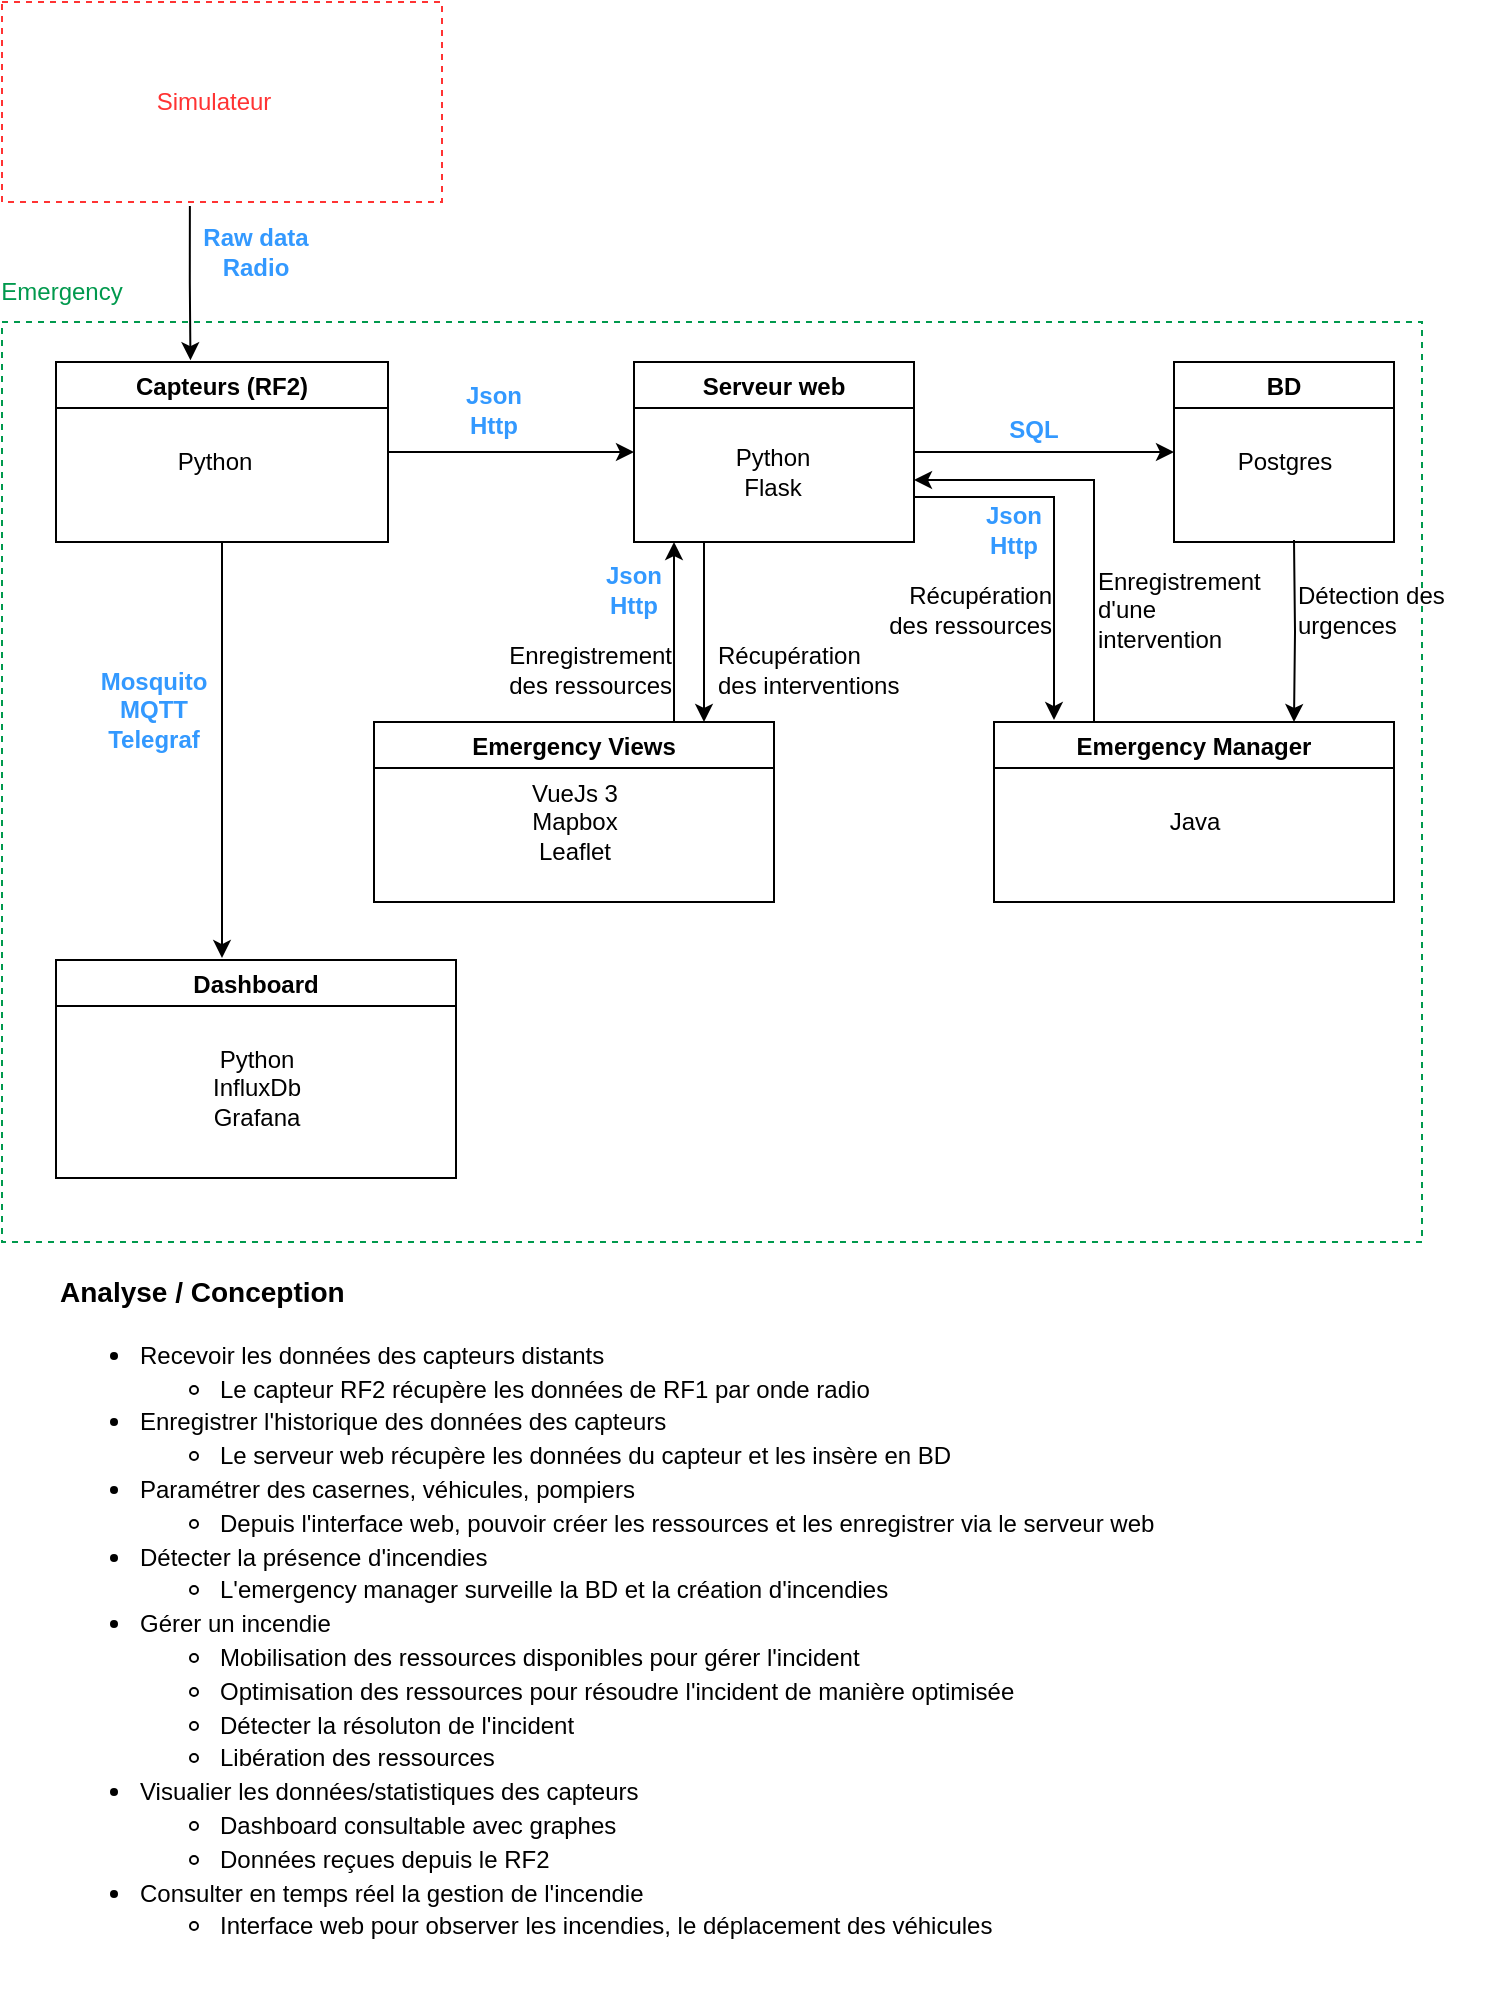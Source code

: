 <mxfile version="15.9.1" type="device"><diagram id="2DaSASi_oEIi0lbYoYUw" name="Page-1"><mxGraphModel dx="1102" dy="600" grid="1" gridSize="10" guides="1" tooltips="1" connect="1" arrows="1" fold="1" page="1" pageScale="1" pageWidth="827" pageHeight="1169" math="0" shadow="0"><root><mxCell id="0"/><mxCell id="1" parent="0"/><mxCell id="_o-O1-VN6g8-_WOIVKaW-1" value="" style="rounded=0;whiteSpace=wrap;html=1;dashed=1;fontColor=#00994D;strokeColor=#00994D;fillColor=none;" vertex="1" parent="1"><mxGeometry x="54" y="190" width="710" height="460" as="geometry"/></mxCell><mxCell id="_o-O1-VN6g8-_WOIVKaW-6" style="edgeStyle=orthogonalEdgeStyle;rounded=0;orthogonalLoop=1;jettySize=auto;html=1;entryX=0.405;entryY=-0.01;entryDx=0;entryDy=0;entryPerimeter=0;fontColor=#FF3333;exitX=0.427;exitY=1.02;exitDx=0;exitDy=0;exitPerimeter=0;" edge="1" parent="1" source="_o-O1-VN6g8-_WOIVKaW-2" target="_o-O1-VN6g8-_WOIVKaW-8"><mxGeometry relative="1" as="geometry"><mxPoint x="155" y="60" as="sourcePoint"/></mxGeometry></mxCell><mxCell id="_o-O1-VN6g8-_WOIVKaW-2" value="" style="rounded=0;whiteSpace=wrap;html=1;dashed=1;fontColor=#00994D;strokeColor=#FF3333;fillColor=none;" vertex="1" parent="1"><mxGeometry x="54" y="30" width="220" height="100" as="geometry"/></mxCell><mxCell id="_o-O1-VN6g8-_WOIVKaW-3" value="&lt;font color=&quot;#FF3333&quot;&gt;Simulateur&lt;/font&gt;" style="text;html=1;strokeColor=none;fillColor=none;align=center;verticalAlign=middle;whiteSpace=wrap;rounded=0;dashed=1;fontColor=#00994D;" vertex="1" parent="1"><mxGeometry x="130" y="65" width="60" height="30" as="geometry"/></mxCell><mxCell id="_o-O1-VN6g8-_WOIVKaW-4" value="Emergency" style="text;html=1;strokeColor=none;fillColor=none;align=center;verticalAlign=middle;whiteSpace=wrap;rounded=0;dashed=1;fontColor=#00994D;" vertex="1" parent="1"><mxGeometry x="54" y="160" width="60" height="30" as="geometry"/></mxCell><mxCell id="_o-O1-VN6g8-_WOIVKaW-7" value="&lt;div&gt;&lt;font color=&quot;#3399FF&quot;&gt;&lt;b&gt;Raw data&lt;/b&gt;&lt;/font&gt;&lt;/div&gt;&lt;div&gt;&lt;font color=&quot;#3399FF&quot;&gt;&lt;b&gt;Radio&lt;br&gt;&lt;/b&gt;&lt;/font&gt;&lt;/div&gt;" style="text;html=1;strokeColor=none;fillColor=none;align=center;verticalAlign=middle;whiteSpace=wrap;rounded=0;dashed=1;fontColor=#FF3333;" vertex="1" parent="1"><mxGeometry x="151" y="140" width="60" height="30" as="geometry"/></mxCell><mxCell id="_o-O1-VN6g8-_WOIVKaW-27" style="edgeStyle=orthogonalEdgeStyle;rounded=0;orthogonalLoop=1;jettySize=auto;html=1;exitX=1;exitY=0.5;exitDx=0;exitDy=0;entryX=0;entryY=0.5;entryDx=0;entryDy=0;fontColor=#000000;" edge="1" parent="1" source="_o-O1-VN6g8-_WOIVKaW-8" target="_o-O1-VN6g8-_WOIVKaW-21"><mxGeometry relative="1" as="geometry"/></mxCell><mxCell id="_o-O1-VN6g8-_WOIVKaW-43" style="edgeStyle=orthogonalEdgeStyle;rounded=0;orthogonalLoop=1;jettySize=auto;html=1;exitX=0.5;exitY=1;exitDx=0;exitDy=0;entryX=0.415;entryY=-0.009;entryDx=0;entryDy=0;entryPerimeter=0;fontColor=#3399FF;" edge="1" parent="1" source="_o-O1-VN6g8-_WOIVKaW-8" target="_o-O1-VN6g8-_WOIVKaW-23"><mxGeometry relative="1" as="geometry"/></mxCell><mxCell id="_o-O1-VN6g8-_WOIVKaW-8" value="Capteurs (RF2)" style="swimlane;fontColor=#000000;strokeColor=#000000;fillColor=default;fontStyle=1" vertex="1" parent="1"><mxGeometry x="81" y="210" width="166" height="90" as="geometry"/></mxCell><mxCell id="_o-O1-VN6g8-_WOIVKaW-14" value="&lt;div&gt;Python&lt;/div&gt;" style="text;html=1;align=center;verticalAlign=middle;resizable=0;points=[];autosize=1;strokeColor=none;fillColor=none;fontColor=#000000;" vertex="1" parent="_o-O1-VN6g8-_WOIVKaW-8"><mxGeometry x="54" y="40" width="50" height="20" as="geometry"/></mxCell><mxCell id="_o-O1-VN6g8-_WOIVKaW-29" style="edgeStyle=orthogonalEdgeStyle;rounded=0;orthogonalLoop=1;jettySize=auto;html=1;fontColor=#000000;entryX=0.75;entryY=0;entryDx=0;entryDy=0;" edge="1" parent="1" target="_o-O1-VN6g8-_WOIVKaW-18"><mxGeometry relative="1" as="geometry"><mxPoint x="700" y="299" as="sourcePoint"/><mxPoint x="665" y="390" as="targetPoint"/></mxGeometry></mxCell><mxCell id="_o-O1-VN6g8-_WOIVKaW-15" value="BD" style="swimlane;fontColor=#000000;strokeColor=#000000;fillColor=default;fontStyle=1" vertex="1" parent="1"><mxGeometry x="640" y="210" width="110" height="90" as="geometry"/></mxCell><mxCell id="_o-O1-VN6g8-_WOIVKaW-16" value="Postgres" style="text;html=1;align=center;verticalAlign=middle;resizable=0;points=[];autosize=1;strokeColor=none;fillColor=none;fontColor=#000000;" vertex="1" parent="_o-O1-VN6g8-_WOIVKaW-15"><mxGeometry x="25" y="40" width="60" height="20" as="geometry"/></mxCell><mxCell id="_o-O1-VN6g8-_WOIVKaW-32" style="edgeStyle=orthogonalEdgeStyle;rounded=0;orthogonalLoop=1;jettySize=auto;html=1;exitX=0.25;exitY=0;exitDx=0;exitDy=0;fontColor=#000000;" edge="1" parent="1" source="_o-O1-VN6g8-_WOIVKaW-18"><mxGeometry relative="1" as="geometry"><mxPoint x="510" y="269" as="targetPoint"/><Array as="points"><mxPoint x="600" y="269"/><mxPoint x="510" y="269"/></Array></mxGeometry></mxCell><mxCell id="_o-O1-VN6g8-_WOIVKaW-18" value="Emergency Manager" style="swimlane;fontColor=#000000;strokeColor=#000000;fillColor=default;fontStyle=1" vertex="1" parent="1"><mxGeometry x="550" y="390" width="200" height="90" as="geometry"/></mxCell><mxCell id="_o-O1-VN6g8-_WOIVKaW-19" value="Java" style="text;html=1;align=center;verticalAlign=middle;resizable=0;points=[];autosize=1;strokeColor=none;fillColor=none;fontColor=#000000;" vertex="1" parent="_o-O1-VN6g8-_WOIVKaW-18"><mxGeometry x="80" y="40" width="40" height="20" as="geometry"/></mxCell><mxCell id="_o-O1-VN6g8-_WOIVKaW-28" style="edgeStyle=orthogonalEdgeStyle;rounded=0;orthogonalLoop=1;jettySize=auto;html=1;entryX=0;entryY=0.5;entryDx=0;entryDy=0;fontColor=#000000;" edge="1" parent="1" source="_o-O1-VN6g8-_WOIVKaW-21" target="_o-O1-VN6g8-_WOIVKaW-15"><mxGeometry relative="1" as="geometry"/></mxCell><mxCell id="_o-O1-VN6g8-_WOIVKaW-31" style="edgeStyle=orthogonalEdgeStyle;rounded=0;orthogonalLoop=1;jettySize=auto;html=1;exitX=0.25;exitY=1;exitDx=0;exitDy=0;entryX=0.825;entryY=0;entryDx=0;entryDy=0;entryPerimeter=0;fontColor=#000000;" edge="1" parent="1" source="_o-O1-VN6g8-_WOIVKaW-21" target="_o-O1-VN6g8-_WOIVKaW-25"><mxGeometry relative="1" as="geometry"/></mxCell><mxCell id="_o-O1-VN6g8-_WOIVKaW-35" style="edgeStyle=orthogonalEdgeStyle;rounded=0;orthogonalLoop=1;jettySize=auto;html=1;exitX=1;exitY=0.75;exitDx=0;exitDy=0;entryX=0.15;entryY=-0.011;entryDx=0;entryDy=0;entryPerimeter=0;fontColor=#000000;" edge="1" parent="1" source="_o-O1-VN6g8-_WOIVKaW-21" target="_o-O1-VN6g8-_WOIVKaW-18"><mxGeometry relative="1" as="geometry"/></mxCell><mxCell id="_o-O1-VN6g8-_WOIVKaW-21" value="Serveur web" style="swimlane;fontColor=#000000;strokeColor=#000000;fillColor=default;fontStyle=1" vertex="1" parent="1"><mxGeometry x="370" y="210" width="140" height="90" as="geometry"/></mxCell><mxCell id="_o-O1-VN6g8-_WOIVKaW-22" value="&lt;div&gt;Python&lt;/div&gt;Flask" style="text;html=1;align=center;verticalAlign=middle;resizable=0;points=[];autosize=1;strokeColor=none;fillColor=none;fontColor=#000000;" vertex="1" parent="_o-O1-VN6g8-_WOIVKaW-21"><mxGeometry x="44" y="40" width="50" height="30" as="geometry"/></mxCell><mxCell id="_o-O1-VN6g8-_WOIVKaW-23" value="Dashboard" style="swimlane;fontColor=#000000;strokeColor=#000000;fillColor=default;fontStyle=1" vertex="1" parent="1"><mxGeometry x="81" y="509" width="200" height="109" as="geometry"/></mxCell><mxCell id="_o-O1-VN6g8-_WOIVKaW-24" value="&lt;div&gt;Python&lt;/div&gt;&lt;div&gt;InfluxDb&lt;/div&gt;&lt;div&gt;Grafana&lt;br&gt;&lt;/div&gt;" style="text;html=1;align=center;verticalAlign=middle;resizable=0;points=[];autosize=1;strokeColor=none;fillColor=none;fontColor=#000000;" vertex="1" parent="_o-O1-VN6g8-_WOIVKaW-23"><mxGeometry x="70" y="39" width="60" height="50" as="geometry"/></mxCell><mxCell id="_o-O1-VN6g8-_WOIVKaW-30" style="edgeStyle=orthogonalEdgeStyle;rounded=0;orthogonalLoop=1;jettySize=auto;html=1;exitX=0.75;exitY=0;exitDx=0;exitDy=0;fontColor=#000000;" edge="1" parent="1" source="_o-O1-VN6g8-_WOIVKaW-25"><mxGeometry relative="1" as="geometry"><mxPoint x="390" y="300" as="targetPoint"/></mxGeometry></mxCell><mxCell id="_o-O1-VN6g8-_WOIVKaW-25" value="Emergency Views" style="swimlane;fontColor=#000000;strokeColor=#000000;fillColor=default;fontStyle=1" vertex="1" parent="1"><mxGeometry x="240" y="390" width="200" height="90" as="geometry"/></mxCell><mxCell id="_o-O1-VN6g8-_WOIVKaW-26" value="&lt;div&gt;VueJs 3&lt;/div&gt;&lt;div&gt;Mapbox&lt;/div&gt;&lt;div&gt;Leaflet&lt;br&gt;&lt;/div&gt;" style="text;html=1;align=center;verticalAlign=middle;resizable=0;points=[];autosize=1;strokeColor=none;fillColor=none;fontColor=#000000;" vertex="1" parent="_o-O1-VN6g8-_WOIVKaW-25"><mxGeometry x="70" y="25" width="60" height="50" as="geometry"/></mxCell><mxCell id="_o-O1-VN6g8-_WOIVKaW-33" value="Enregistrement d'une intervention" style="text;html=1;strokeColor=none;fillColor=none;align=left;verticalAlign=middle;whiteSpace=wrap;rounded=0;fontColor=#000000;" vertex="1" parent="1"><mxGeometry x="600" y="319" width="90" height="30" as="geometry"/></mxCell><mxCell id="_o-O1-VN6g8-_WOIVKaW-34" value="Détection des urgences" style="text;html=1;strokeColor=none;fillColor=none;align=left;verticalAlign=middle;whiteSpace=wrap;rounded=0;fontColor=#000000;" vertex="1" parent="1"><mxGeometry x="700" y="319" width="100" height="30" as="geometry"/></mxCell><mxCell id="_o-O1-VN6g8-_WOIVKaW-36" value="&lt;div&gt;Récupération&lt;/div&gt;&lt;div&gt;des ressources&lt;/div&gt;" style="text;html=1;align=right;verticalAlign=middle;resizable=0;points=[];autosize=1;strokeColor=none;fillColor=none;fontColor=#000000;" vertex="1" parent="1"><mxGeometry x="480" y="319" width="100" height="30" as="geometry"/></mxCell><mxCell id="_o-O1-VN6g8-_WOIVKaW-37" value="&lt;div&gt;Enregistrement &lt;br&gt;&lt;/div&gt;&lt;div&gt;des ressources&lt;br&gt;&lt;/div&gt;" style="text;html=1;align=right;verticalAlign=middle;resizable=0;points=[];autosize=1;strokeColor=none;fillColor=none;fontColor=#000000;" vertex="1" parent="1"><mxGeometry x="290" y="349" width="100" height="30" as="geometry"/></mxCell><mxCell id="_o-O1-VN6g8-_WOIVKaW-38" value="&lt;div&gt;Récupération&lt;/div&gt;&lt;div&gt;des interventions&lt;br&gt;&lt;/div&gt;" style="text;html=1;align=left;verticalAlign=middle;resizable=0;points=[];autosize=1;strokeColor=none;fillColor=none;fontColor=#000000;" vertex="1" parent="1"><mxGeometry x="410" y="349" width="110" height="30" as="geometry"/></mxCell><mxCell id="_o-O1-VN6g8-_WOIVKaW-39" value="&lt;div&gt;&lt;font color=&quot;#3399FF&quot;&gt;&lt;b&gt;Json&lt;/b&gt;&lt;/font&gt;&lt;/div&gt;&lt;div&gt;&lt;font color=&quot;#3399FF&quot;&gt;&lt;b&gt;Http&lt;br&gt;&lt;/b&gt;&lt;/font&gt;&lt;/div&gt;" style="text;html=1;strokeColor=none;fillColor=none;align=center;verticalAlign=middle;whiteSpace=wrap;rounded=0;dashed=1;fontColor=#FF3333;" vertex="1" parent="1"><mxGeometry x="270" y="219" width="60" height="30" as="geometry"/></mxCell><mxCell id="_o-O1-VN6g8-_WOIVKaW-40" value="&lt;font color=&quot;#3399FF&quot;&gt;&lt;b&gt;SQL&lt;/b&gt;&lt;/font&gt;" style="text;html=1;strokeColor=none;fillColor=none;align=center;verticalAlign=middle;whiteSpace=wrap;rounded=0;dashed=1;fontColor=#FF3333;" vertex="1" parent="1"><mxGeometry x="540" y="229" width="60" height="30" as="geometry"/></mxCell><mxCell id="_o-O1-VN6g8-_WOIVKaW-41" value="&lt;div&gt;&lt;font color=&quot;#3399FF&quot;&gt;&lt;b&gt;Json&lt;/b&gt;&lt;/font&gt;&lt;/div&gt;&lt;div&gt;&lt;font color=&quot;#3399FF&quot;&gt;&lt;b&gt;Http&lt;br&gt;&lt;/b&gt;&lt;/font&gt;&lt;/div&gt;" style="text;html=1;strokeColor=none;fillColor=none;align=center;verticalAlign=middle;whiteSpace=wrap;rounded=0;dashed=1;fontColor=#FF3333;" vertex="1" parent="1"><mxGeometry x="340" y="309" width="60" height="30" as="geometry"/></mxCell><mxCell id="_o-O1-VN6g8-_WOIVKaW-42" value="&lt;div&gt;&lt;font color=&quot;#3399FF&quot;&gt;&lt;b&gt;Json&lt;/b&gt;&lt;/font&gt;&lt;/div&gt;&lt;div&gt;&lt;font color=&quot;#3399FF&quot;&gt;&lt;b&gt;Http&lt;br&gt;&lt;/b&gt;&lt;/font&gt;&lt;/div&gt;" style="text;html=1;strokeColor=none;fillColor=none;align=center;verticalAlign=middle;whiteSpace=wrap;rounded=0;dashed=1;fontColor=#FF3333;" vertex="1" parent="1"><mxGeometry x="530" y="279" width="60" height="30" as="geometry"/></mxCell><mxCell id="_o-O1-VN6g8-_WOIVKaW-50" value="&lt;div&gt;&lt;font color=&quot;#3399FF&quot;&gt;&lt;b&gt;Mosquito&lt;/b&gt;&lt;/font&gt;&lt;/div&gt;&lt;div&gt;&lt;font color=&quot;#3399FF&quot;&gt;&lt;b&gt;MQTT&lt;/b&gt;&lt;/font&gt;&lt;/div&gt;&lt;div&gt;&lt;font color=&quot;#3399FF&quot;&gt;&lt;b&gt;Telegraf&lt;br&gt;&lt;/b&gt;&lt;/font&gt;&lt;/div&gt;" style="text;html=1;strokeColor=none;fillColor=none;align=center;verticalAlign=middle;whiteSpace=wrap;rounded=0;dashed=1;fontColor=#FF3333;" vertex="1" parent="1"><mxGeometry x="100" y="369" width="60" height="30" as="geometry"/></mxCell><mxCell id="_o-O1-VN6g8-_WOIVKaW-51" value="&lt;div style=&quot;font-size: 14px&quot; align=&quot;left&quot;&gt;&lt;b&gt;&lt;font style=&quot;font-size: 14px&quot;&gt;&lt;span&gt;&lt;font style=&quot;font-size: 14px&quot;&gt;Analyse / Conception&lt;/font&gt;&lt;/span&gt;&lt;/font&gt;&lt;/b&gt;&lt;/div&gt;&lt;div style=&quot;font-size: 14px&quot; align=&quot;left&quot;&gt;&lt;ul&gt;&lt;li&gt;&lt;font style=&quot;font-size: 12px&quot;&gt;Recevoir les données des capteurs&lt;span&gt; distants&lt;/span&gt;&lt;/font&gt;&lt;/li&gt;&lt;ul&gt;&lt;li&gt;&lt;font style=&quot;font-size: 12px&quot;&gt;&lt;span&gt;Le capteur RF2 récupère les données de RF1 par onde radio&lt;br&gt;&lt;/span&gt;&lt;span&gt;&lt;/span&gt;&lt;/font&gt;&lt;font style=&quot;font-size: 12px&quot;&gt;&lt;/font&gt;&lt;/li&gt;&lt;/ul&gt;&lt;li&gt;&lt;font style=&quot;font-size: 12px&quot;&gt;&lt;span&gt;Enregistrer l'historique des données des capteurs&lt;/span&gt;&lt;/font&gt;&lt;/li&gt;&lt;ul&gt;&lt;li&gt;&lt;font style=&quot;font-size: 12px&quot;&gt;&lt;span&gt;Le serveur web récupère les données du capteur et les insère en BD&lt;br&gt;&lt;/span&gt;&lt;/font&gt;&lt;/li&gt;&lt;/ul&gt;&lt;li&gt;&lt;font style=&quot;font-size: 12px&quot;&gt;&lt;span&gt;Paramétrer des casernes, véhicules, pompiers&lt;/span&gt;&lt;/font&gt;&lt;/li&gt;&lt;ul&gt;&lt;li&gt;&lt;font style=&quot;font-size: 12px&quot;&gt;&lt;span&gt;Depuis l'interface web, pouvoir créer les ressources et les enregistrer via le serveur web&lt;br&gt;&lt;/span&gt;&lt;/font&gt;&lt;/li&gt;&lt;/ul&gt;&lt;li&gt;&lt;font style=&quot;font-size: 12px&quot;&gt;&lt;span&gt;Détecter la présence d'incendies&lt;/span&gt;&lt;/font&gt;&lt;/li&gt;&lt;ul&gt;&lt;li&gt;&lt;font style=&quot;font-size: 12px&quot;&gt;&lt;span&gt;L'emergency manager surveille la BD et la création d'incendies&lt;/span&gt;&lt;/font&gt;&lt;/li&gt;&lt;/ul&gt;&lt;li&gt;&lt;font style=&quot;font-size: 12px&quot;&gt;&lt;span&gt;Gérer un incendie&lt;/span&gt;&lt;/font&gt;&lt;/li&gt;&lt;ul&gt;&lt;li&gt;&lt;font style=&quot;font-size: 12px&quot;&gt;&lt;span&gt;Mobilisation des ressources disponibles pour gérer l'incident&lt;/span&gt;&lt;/font&gt;&lt;/li&gt;&lt;li&gt;&lt;font style=&quot;font-size: 12px&quot;&gt;&lt;span&gt;Optimisation des ressources pour résoudre l'incident de manière optimisée&lt;/span&gt;&lt;/font&gt;&lt;/li&gt;&lt;li&gt;&lt;font style=&quot;font-size: 12px&quot;&gt;&lt;span&gt;Détecter la résoluton de l'incident &lt;br&gt;&lt;/span&gt;&lt;/font&gt;&lt;/li&gt;&lt;li&gt;&lt;font style=&quot;font-size: 12px&quot;&gt;&lt;span&gt;Libération des ressources&lt;br&gt;&lt;/span&gt;&lt;/font&gt;&lt;/li&gt;&lt;/ul&gt;&lt;li&gt;&lt;font style=&quot;font-size: 12px&quot;&gt;&lt;span&gt;Visualier les données/statistiques des capteurs&lt;/span&gt;&lt;/font&gt;&lt;/li&gt;&lt;ul&gt;&lt;li&gt;&lt;font style=&quot;font-size: 12px&quot;&gt;&lt;span&gt;Dashboard consultable avec graphes&lt;br&gt;&lt;/span&gt;&lt;/font&gt;&lt;/li&gt;&lt;li&gt;&lt;font style=&quot;font-size: 12px&quot;&gt;&lt;span&gt;Données reçues depuis le RF2&lt;br&gt;&lt;/span&gt;&lt;/font&gt;&lt;/li&gt;&lt;/ul&gt;&lt;li&gt;&lt;font style=&quot;font-size: 12px&quot;&gt;&lt;span&gt;Consulter en temps réel la gestion de l'incendie&lt;/span&gt;&lt;/font&gt;&lt;/li&gt;&lt;ul&gt;&lt;li&gt;&lt;font style=&quot;font-size: 12px&quot;&gt;&lt;span&gt;Interface web pour observer les incendies, le déplacement des véhicules&lt;br&gt;&lt;/span&gt;&lt;/font&gt;&lt;/li&gt;&lt;/ul&gt;&lt;/ul&gt;&lt;/div&gt;&lt;div style=&quot;font-size: 14px&quot; align=&quot;left&quot;&gt;&lt;font style=&quot;font-size: 14px&quot;&gt;&lt;span&gt;&lt;br&gt;&lt;/span&gt;&lt;/font&gt;&lt;/div&gt;" style="text;html=1;align=left;verticalAlign=top;resizable=0;points=[];autosize=1;strokeColor=none;fillColor=none;fontColor=#000000;fontStyle=0" vertex="1" parent="1"><mxGeometry x="81" y="660" width="560" height="330" as="geometry"/></mxCell></root></mxGraphModel></diagram></mxfile>